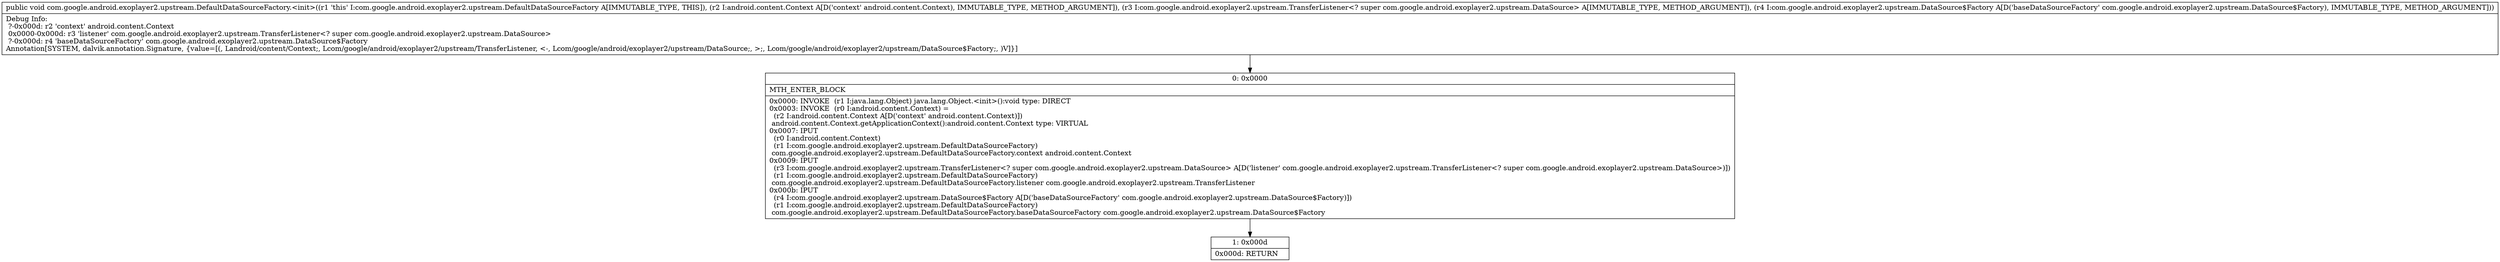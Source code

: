 digraph "CFG forcom.google.android.exoplayer2.upstream.DefaultDataSourceFactory.\<init\>(Landroid\/content\/Context;Lcom\/google\/android\/exoplayer2\/upstream\/TransferListener;Lcom\/google\/android\/exoplayer2\/upstream\/DataSource$Factory;)V" {
Node_0 [shape=record,label="{0\:\ 0x0000|MTH_ENTER_BLOCK\l|0x0000: INVOKE  (r1 I:java.lang.Object) java.lang.Object.\<init\>():void type: DIRECT \l0x0003: INVOKE  (r0 I:android.content.Context) = \l  (r2 I:android.content.Context A[D('context' android.content.Context)])\l android.content.Context.getApplicationContext():android.content.Context type: VIRTUAL \l0x0007: IPUT  \l  (r0 I:android.content.Context)\l  (r1 I:com.google.android.exoplayer2.upstream.DefaultDataSourceFactory)\l com.google.android.exoplayer2.upstream.DefaultDataSourceFactory.context android.content.Context \l0x0009: IPUT  \l  (r3 I:com.google.android.exoplayer2.upstream.TransferListener\<? super com.google.android.exoplayer2.upstream.DataSource\> A[D('listener' com.google.android.exoplayer2.upstream.TransferListener\<? super com.google.android.exoplayer2.upstream.DataSource\>)])\l  (r1 I:com.google.android.exoplayer2.upstream.DefaultDataSourceFactory)\l com.google.android.exoplayer2.upstream.DefaultDataSourceFactory.listener com.google.android.exoplayer2.upstream.TransferListener \l0x000b: IPUT  \l  (r4 I:com.google.android.exoplayer2.upstream.DataSource$Factory A[D('baseDataSourceFactory' com.google.android.exoplayer2.upstream.DataSource$Factory)])\l  (r1 I:com.google.android.exoplayer2.upstream.DefaultDataSourceFactory)\l com.google.android.exoplayer2.upstream.DefaultDataSourceFactory.baseDataSourceFactory com.google.android.exoplayer2.upstream.DataSource$Factory \l}"];
Node_1 [shape=record,label="{1\:\ 0x000d|0x000d: RETURN   \l}"];
MethodNode[shape=record,label="{public void com.google.android.exoplayer2.upstream.DefaultDataSourceFactory.\<init\>((r1 'this' I:com.google.android.exoplayer2.upstream.DefaultDataSourceFactory A[IMMUTABLE_TYPE, THIS]), (r2 I:android.content.Context A[D('context' android.content.Context), IMMUTABLE_TYPE, METHOD_ARGUMENT]), (r3 I:com.google.android.exoplayer2.upstream.TransferListener\<? super com.google.android.exoplayer2.upstream.DataSource\> A[IMMUTABLE_TYPE, METHOD_ARGUMENT]), (r4 I:com.google.android.exoplayer2.upstream.DataSource$Factory A[D('baseDataSourceFactory' com.google.android.exoplayer2.upstream.DataSource$Factory), IMMUTABLE_TYPE, METHOD_ARGUMENT]))  | Debug Info:\l  ?\-0x000d: r2 'context' android.content.Context\l  0x0000\-0x000d: r3 'listener' com.google.android.exoplayer2.upstream.TransferListener\<? super com.google.android.exoplayer2.upstream.DataSource\>\l  ?\-0x000d: r4 'baseDataSourceFactory' com.google.android.exoplayer2.upstream.DataSource$Factory\lAnnotation[SYSTEM, dalvik.annotation.Signature, \{value=[(, Landroid\/content\/Context;, Lcom\/google\/android\/exoplayer2\/upstream\/TransferListener, \<\-, Lcom\/google\/android\/exoplayer2\/upstream\/DataSource;, \>;, Lcom\/google\/android\/exoplayer2\/upstream\/DataSource$Factory;, )V]\}]\l}"];
MethodNode -> Node_0;
Node_0 -> Node_1;
}

